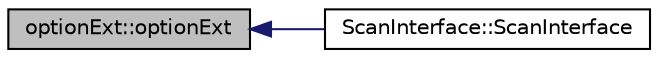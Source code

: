 digraph "optionExt::optionExt"
{
  edge [fontname="Helvetica",fontsize="10",labelfontname="Helvetica",labelfontsize="10"];
  node [fontname="Helvetica",fontsize="10",shape=record];
  rankdir="LR";
  Node1 [label="optionExt::optionExt",height=0.2,width=0.4,color="black", fillcolor="grey75", style="filled", fontcolor="black"];
  Node1 -> Node2 [dir="back",color="midnightblue",fontsize="10",style="solid",fontname="Helvetica"];
  Node2 [label="ScanInterface::ScanInterface",height=0.2,width=0.4,color="black", fillcolor="white", style="filled",URL="$d7/dfc/class_scan_interface.html#a3f9ff04d21dad186fb8dc1a98b1abd17",tooltip="Default constructor. "];
}
